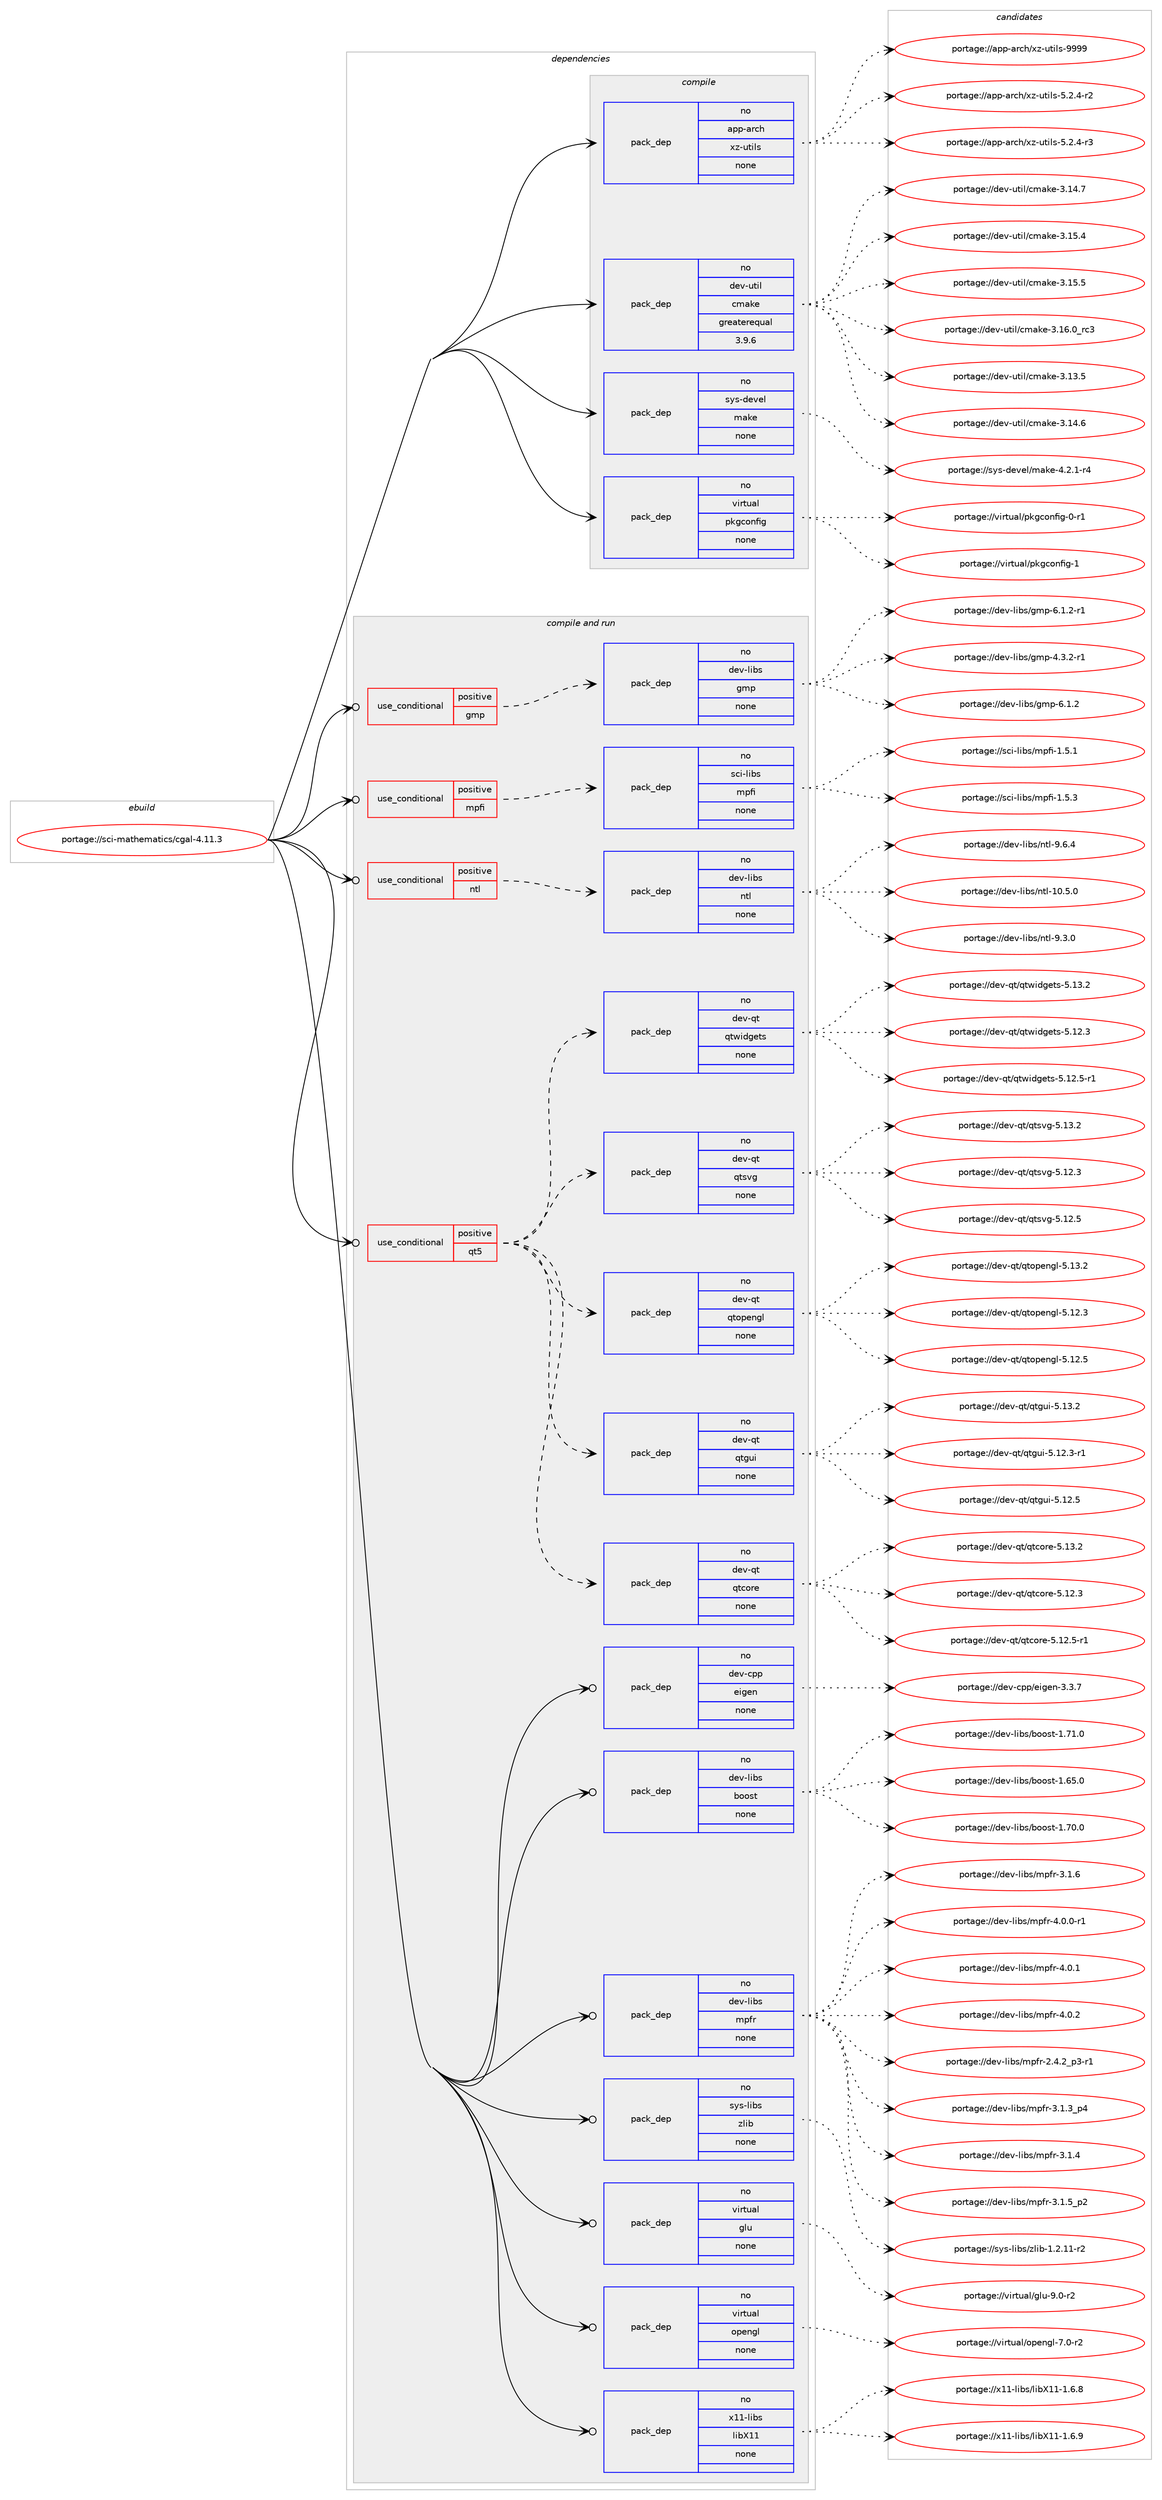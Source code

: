 digraph prolog {

# *************
# Graph options
# *************

newrank=true;
concentrate=true;
compound=true;
graph [rankdir=LR,fontname=Helvetica,fontsize=10,ranksep=1.5];#, ranksep=2.5, nodesep=0.2];
edge  [arrowhead=vee];
node  [fontname=Helvetica,fontsize=10];

# **********
# The ebuild
# **********

subgraph cluster_leftcol {
color=gray;
rank=same;
label=<<i>ebuild</i>>;
id [label="portage://sci-mathematics/cgal-4.11.3", color=red, width=4, href="../sci-mathematics/cgal-4.11.3.svg"];
}

# ****************
# The dependencies
# ****************

subgraph cluster_midcol {
color=gray;
label=<<i>dependencies</i>>;
subgraph cluster_compile {
fillcolor="#eeeeee";
style=filled;
label=<<i>compile</i>>;
subgraph pack289778 {
dependency393961 [label=<<TABLE BORDER="0" CELLBORDER="1" CELLSPACING="0" CELLPADDING="4" WIDTH="220"><TR><TD ROWSPAN="6" CELLPADDING="30">pack_dep</TD></TR><TR><TD WIDTH="110">no</TD></TR><TR><TD>app-arch</TD></TR><TR><TD>xz-utils</TD></TR><TR><TD>none</TD></TR><TR><TD></TD></TR></TABLE>>, shape=none, color=blue];
}
id:e -> dependency393961:w [weight=20,style="solid",arrowhead="vee"];
subgraph pack289779 {
dependency393962 [label=<<TABLE BORDER="0" CELLBORDER="1" CELLSPACING="0" CELLPADDING="4" WIDTH="220"><TR><TD ROWSPAN="6" CELLPADDING="30">pack_dep</TD></TR><TR><TD WIDTH="110">no</TD></TR><TR><TD>dev-util</TD></TR><TR><TD>cmake</TD></TR><TR><TD>greaterequal</TD></TR><TR><TD>3.9.6</TD></TR></TABLE>>, shape=none, color=blue];
}
id:e -> dependency393962:w [weight=20,style="solid",arrowhead="vee"];
subgraph pack289780 {
dependency393963 [label=<<TABLE BORDER="0" CELLBORDER="1" CELLSPACING="0" CELLPADDING="4" WIDTH="220"><TR><TD ROWSPAN="6" CELLPADDING="30">pack_dep</TD></TR><TR><TD WIDTH="110">no</TD></TR><TR><TD>sys-devel</TD></TR><TR><TD>make</TD></TR><TR><TD>none</TD></TR><TR><TD></TD></TR></TABLE>>, shape=none, color=blue];
}
id:e -> dependency393963:w [weight=20,style="solid",arrowhead="vee"];
subgraph pack289781 {
dependency393964 [label=<<TABLE BORDER="0" CELLBORDER="1" CELLSPACING="0" CELLPADDING="4" WIDTH="220"><TR><TD ROWSPAN="6" CELLPADDING="30">pack_dep</TD></TR><TR><TD WIDTH="110">no</TD></TR><TR><TD>virtual</TD></TR><TR><TD>pkgconfig</TD></TR><TR><TD>none</TD></TR><TR><TD></TD></TR></TABLE>>, shape=none, color=blue];
}
id:e -> dependency393964:w [weight=20,style="solid",arrowhead="vee"];
}
subgraph cluster_compileandrun {
fillcolor="#eeeeee";
style=filled;
label=<<i>compile and run</i>>;
subgraph cond97489 {
dependency393965 [label=<<TABLE BORDER="0" CELLBORDER="1" CELLSPACING="0" CELLPADDING="4"><TR><TD ROWSPAN="3" CELLPADDING="10">use_conditional</TD></TR><TR><TD>positive</TD></TR><TR><TD>gmp</TD></TR></TABLE>>, shape=none, color=red];
subgraph pack289782 {
dependency393966 [label=<<TABLE BORDER="0" CELLBORDER="1" CELLSPACING="0" CELLPADDING="4" WIDTH="220"><TR><TD ROWSPAN="6" CELLPADDING="30">pack_dep</TD></TR><TR><TD WIDTH="110">no</TD></TR><TR><TD>dev-libs</TD></TR><TR><TD>gmp</TD></TR><TR><TD>none</TD></TR><TR><TD></TD></TR></TABLE>>, shape=none, color=blue];
}
dependency393965:e -> dependency393966:w [weight=20,style="dashed",arrowhead="vee"];
}
id:e -> dependency393965:w [weight=20,style="solid",arrowhead="odotvee"];
subgraph cond97490 {
dependency393967 [label=<<TABLE BORDER="0" CELLBORDER="1" CELLSPACING="0" CELLPADDING="4"><TR><TD ROWSPAN="3" CELLPADDING="10">use_conditional</TD></TR><TR><TD>positive</TD></TR><TR><TD>mpfi</TD></TR></TABLE>>, shape=none, color=red];
subgraph pack289783 {
dependency393968 [label=<<TABLE BORDER="0" CELLBORDER="1" CELLSPACING="0" CELLPADDING="4" WIDTH="220"><TR><TD ROWSPAN="6" CELLPADDING="30">pack_dep</TD></TR><TR><TD WIDTH="110">no</TD></TR><TR><TD>sci-libs</TD></TR><TR><TD>mpfi</TD></TR><TR><TD>none</TD></TR><TR><TD></TD></TR></TABLE>>, shape=none, color=blue];
}
dependency393967:e -> dependency393968:w [weight=20,style="dashed",arrowhead="vee"];
}
id:e -> dependency393967:w [weight=20,style="solid",arrowhead="odotvee"];
subgraph cond97491 {
dependency393969 [label=<<TABLE BORDER="0" CELLBORDER="1" CELLSPACING="0" CELLPADDING="4"><TR><TD ROWSPAN="3" CELLPADDING="10">use_conditional</TD></TR><TR><TD>positive</TD></TR><TR><TD>ntl</TD></TR></TABLE>>, shape=none, color=red];
subgraph pack289784 {
dependency393970 [label=<<TABLE BORDER="0" CELLBORDER="1" CELLSPACING="0" CELLPADDING="4" WIDTH="220"><TR><TD ROWSPAN="6" CELLPADDING="30">pack_dep</TD></TR><TR><TD WIDTH="110">no</TD></TR><TR><TD>dev-libs</TD></TR><TR><TD>ntl</TD></TR><TR><TD>none</TD></TR><TR><TD></TD></TR></TABLE>>, shape=none, color=blue];
}
dependency393969:e -> dependency393970:w [weight=20,style="dashed",arrowhead="vee"];
}
id:e -> dependency393969:w [weight=20,style="solid",arrowhead="odotvee"];
subgraph cond97492 {
dependency393971 [label=<<TABLE BORDER="0" CELLBORDER="1" CELLSPACING="0" CELLPADDING="4"><TR><TD ROWSPAN="3" CELLPADDING="10">use_conditional</TD></TR><TR><TD>positive</TD></TR><TR><TD>qt5</TD></TR></TABLE>>, shape=none, color=red];
subgraph pack289785 {
dependency393972 [label=<<TABLE BORDER="0" CELLBORDER="1" CELLSPACING="0" CELLPADDING="4" WIDTH="220"><TR><TD ROWSPAN="6" CELLPADDING="30">pack_dep</TD></TR><TR><TD WIDTH="110">no</TD></TR><TR><TD>dev-qt</TD></TR><TR><TD>qtcore</TD></TR><TR><TD>none</TD></TR><TR><TD></TD></TR></TABLE>>, shape=none, color=blue];
}
dependency393971:e -> dependency393972:w [weight=20,style="dashed",arrowhead="vee"];
subgraph pack289786 {
dependency393973 [label=<<TABLE BORDER="0" CELLBORDER="1" CELLSPACING="0" CELLPADDING="4" WIDTH="220"><TR><TD ROWSPAN="6" CELLPADDING="30">pack_dep</TD></TR><TR><TD WIDTH="110">no</TD></TR><TR><TD>dev-qt</TD></TR><TR><TD>qtgui</TD></TR><TR><TD>none</TD></TR><TR><TD></TD></TR></TABLE>>, shape=none, color=blue];
}
dependency393971:e -> dependency393973:w [weight=20,style="dashed",arrowhead="vee"];
subgraph pack289787 {
dependency393974 [label=<<TABLE BORDER="0" CELLBORDER="1" CELLSPACING="0" CELLPADDING="4" WIDTH="220"><TR><TD ROWSPAN="6" CELLPADDING="30">pack_dep</TD></TR><TR><TD WIDTH="110">no</TD></TR><TR><TD>dev-qt</TD></TR><TR><TD>qtopengl</TD></TR><TR><TD>none</TD></TR><TR><TD></TD></TR></TABLE>>, shape=none, color=blue];
}
dependency393971:e -> dependency393974:w [weight=20,style="dashed",arrowhead="vee"];
subgraph pack289788 {
dependency393975 [label=<<TABLE BORDER="0" CELLBORDER="1" CELLSPACING="0" CELLPADDING="4" WIDTH="220"><TR><TD ROWSPAN="6" CELLPADDING="30">pack_dep</TD></TR><TR><TD WIDTH="110">no</TD></TR><TR><TD>dev-qt</TD></TR><TR><TD>qtsvg</TD></TR><TR><TD>none</TD></TR><TR><TD></TD></TR></TABLE>>, shape=none, color=blue];
}
dependency393971:e -> dependency393975:w [weight=20,style="dashed",arrowhead="vee"];
subgraph pack289789 {
dependency393976 [label=<<TABLE BORDER="0" CELLBORDER="1" CELLSPACING="0" CELLPADDING="4" WIDTH="220"><TR><TD ROWSPAN="6" CELLPADDING="30">pack_dep</TD></TR><TR><TD WIDTH="110">no</TD></TR><TR><TD>dev-qt</TD></TR><TR><TD>qtwidgets</TD></TR><TR><TD>none</TD></TR><TR><TD></TD></TR></TABLE>>, shape=none, color=blue];
}
dependency393971:e -> dependency393976:w [weight=20,style="dashed",arrowhead="vee"];
}
id:e -> dependency393971:w [weight=20,style="solid",arrowhead="odotvee"];
subgraph pack289790 {
dependency393977 [label=<<TABLE BORDER="0" CELLBORDER="1" CELLSPACING="0" CELLPADDING="4" WIDTH="220"><TR><TD ROWSPAN="6" CELLPADDING="30">pack_dep</TD></TR><TR><TD WIDTH="110">no</TD></TR><TR><TD>dev-cpp</TD></TR><TR><TD>eigen</TD></TR><TR><TD>none</TD></TR><TR><TD></TD></TR></TABLE>>, shape=none, color=blue];
}
id:e -> dependency393977:w [weight=20,style="solid",arrowhead="odotvee"];
subgraph pack289791 {
dependency393978 [label=<<TABLE BORDER="0" CELLBORDER="1" CELLSPACING="0" CELLPADDING="4" WIDTH="220"><TR><TD ROWSPAN="6" CELLPADDING="30">pack_dep</TD></TR><TR><TD WIDTH="110">no</TD></TR><TR><TD>dev-libs</TD></TR><TR><TD>boost</TD></TR><TR><TD>none</TD></TR><TR><TD></TD></TR></TABLE>>, shape=none, color=blue];
}
id:e -> dependency393978:w [weight=20,style="solid",arrowhead="odotvee"];
subgraph pack289792 {
dependency393979 [label=<<TABLE BORDER="0" CELLBORDER="1" CELLSPACING="0" CELLPADDING="4" WIDTH="220"><TR><TD ROWSPAN="6" CELLPADDING="30">pack_dep</TD></TR><TR><TD WIDTH="110">no</TD></TR><TR><TD>dev-libs</TD></TR><TR><TD>mpfr</TD></TR><TR><TD>none</TD></TR><TR><TD></TD></TR></TABLE>>, shape=none, color=blue];
}
id:e -> dependency393979:w [weight=20,style="solid",arrowhead="odotvee"];
subgraph pack289793 {
dependency393980 [label=<<TABLE BORDER="0" CELLBORDER="1" CELLSPACING="0" CELLPADDING="4" WIDTH="220"><TR><TD ROWSPAN="6" CELLPADDING="30">pack_dep</TD></TR><TR><TD WIDTH="110">no</TD></TR><TR><TD>sys-libs</TD></TR><TR><TD>zlib</TD></TR><TR><TD>none</TD></TR><TR><TD></TD></TR></TABLE>>, shape=none, color=blue];
}
id:e -> dependency393980:w [weight=20,style="solid",arrowhead="odotvee"];
subgraph pack289794 {
dependency393981 [label=<<TABLE BORDER="0" CELLBORDER="1" CELLSPACING="0" CELLPADDING="4" WIDTH="220"><TR><TD ROWSPAN="6" CELLPADDING="30">pack_dep</TD></TR><TR><TD WIDTH="110">no</TD></TR><TR><TD>virtual</TD></TR><TR><TD>glu</TD></TR><TR><TD>none</TD></TR><TR><TD></TD></TR></TABLE>>, shape=none, color=blue];
}
id:e -> dependency393981:w [weight=20,style="solid",arrowhead="odotvee"];
subgraph pack289795 {
dependency393982 [label=<<TABLE BORDER="0" CELLBORDER="1" CELLSPACING="0" CELLPADDING="4" WIDTH="220"><TR><TD ROWSPAN="6" CELLPADDING="30">pack_dep</TD></TR><TR><TD WIDTH="110">no</TD></TR><TR><TD>virtual</TD></TR><TR><TD>opengl</TD></TR><TR><TD>none</TD></TR><TR><TD></TD></TR></TABLE>>, shape=none, color=blue];
}
id:e -> dependency393982:w [weight=20,style="solid",arrowhead="odotvee"];
subgraph pack289796 {
dependency393983 [label=<<TABLE BORDER="0" CELLBORDER="1" CELLSPACING="0" CELLPADDING="4" WIDTH="220"><TR><TD ROWSPAN="6" CELLPADDING="30">pack_dep</TD></TR><TR><TD WIDTH="110">no</TD></TR><TR><TD>x11-libs</TD></TR><TR><TD>libX11</TD></TR><TR><TD>none</TD></TR><TR><TD></TD></TR></TABLE>>, shape=none, color=blue];
}
id:e -> dependency393983:w [weight=20,style="solid",arrowhead="odotvee"];
}
subgraph cluster_run {
fillcolor="#eeeeee";
style=filled;
label=<<i>run</i>>;
}
}

# **************
# The candidates
# **************

subgraph cluster_choices {
rank=same;
color=gray;
label=<<i>candidates</i>>;

subgraph choice289778 {
color=black;
nodesep=1;
choiceportage9711211245971149910447120122451171161051081154553465046524511450 [label="portage://app-arch/xz-utils-5.2.4-r2", color=red, width=4,href="../app-arch/xz-utils-5.2.4-r2.svg"];
choiceportage9711211245971149910447120122451171161051081154553465046524511451 [label="portage://app-arch/xz-utils-5.2.4-r3", color=red, width=4,href="../app-arch/xz-utils-5.2.4-r3.svg"];
choiceportage9711211245971149910447120122451171161051081154557575757 [label="portage://app-arch/xz-utils-9999", color=red, width=4,href="../app-arch/xz-utils-9999.svg"];
dependency393961:e -> choiceportage9711211245971149910447120122451171161051081154553465046524511450:w [style=dotted,weight="100"];
dependency393961:e -> choiceportage9711211245971149910447120122451171161051081154553465046524511451:w [style=dotted,weight="100"];
dependency393961:e -> choiceportage9711211245971149910447120122451171161051081154557575757:w [style=dotted,weight="100"];
}
subgraph choice289779 {
color=black;
nodesep=1;
choiceportage1001011184511711610510847991099710710145514649514653 [label="portage://dev-util/cmake-3.13.5", color=red, width=4,href="../dev-util/cmake-3.13.5.svg"];
choiceportage1001011184511711610510847991099710710145514649524654 [label="portage://dev-util/cmake-3.14.6", color=red, width=4,href="../dev-util/cmake-3.14.6.svg"];
choiceportage1001011184511711610510847991099710710145514649524655 [label="portage://dev-util/cmake-3.14.7", color=red, width=4,href="../dev-util/cmake-3.14.7.svg"];
choiceportage1001011184511711610510847991099710710145514649534652 [label="portage://dev-util/cmake-3.15.4", color=red, width=4,href="../dev-util/cmake-3.15.4.svg"];
choiceportage1001011184511711610510847991099710710145514649534653 [label="portage://dev-util/cmake-3.15.5", color=red, width=4,href="../dev-util/cmake-3.15.5.svg"];
choiceportage1001011184511711610510847991099710710145514649544648951149951 [label="portage://dev-util/cmake-3.16.0_rc3", color=red, width=4,href="../dev-util/cmake-3.16.0_rc3.svg"];
dependency393962:e -> choiceportage1001011184511711610510847991099710710145514649514653:w [style=dotted,weight="100"];
dependency393962:e -> choiceportage1001011184511711610510847991099710710145514649524654:w [style=dotted,weight="100"];
dependency393962:e -> choiceportage1001011184511711610510847991099710710145514649524655:w [style=dotted,weight="100"];
dependency393962:e -> choiceportage1001011184511711610510847991099710710145514649534652:w [style=dotted,weight="100"];
dependency393962:e -> choiceportage1001011184511711610510847991099710710145514649534653:w [style=dotted,weight="100"];
dependency393962:e -> choiceportage1001011184511711610510847991099710710145514649544648951149951:w [style=dotted,weight="100"];
}
subgraph choice289780 {
color=black;
nodesep=1;
choiceportage1151211154510010111810110847109971071014552465046494511452 [label="portage://sys-devel/make-4.2.1-r4", color=red, width=4,href="../sys-devel/make-4.2.1-r4.svg"];
dependency393963:e -> choiceportage1151211154510010111810110847109971071014552465046494511452:w [style=dotted,weight="100"];
}
subgraph choice289781 {
color=black;
nodesep=1;
choiceportage11810511411611797108471121071039911111010210510345484511449 [label="portage://virtual/pkgconfig-0-r1", color=red, width=4,href="../virtual/pkgconfig-0-r1.svg"];
choiceportage1181051141161179710847112107103991111101021051034549 [label="portage://virtual/pkgconfig-1", color=red, width=4,href="../virtual/pkgconfig-1.svg"];
dependency393964:e -> choiceportage11810511411611797108471121071039911111010210510345484511449:w [style=dotted,weight="100"];
dependency393964:e -> choiceportage1181051141161179710847112107103991111101021051034549:w [style=dotted,weight="100"];
}
subgraph choice289782 {
color=black;
nodesep=1;
choiceportage1001011184510810598115471031091124552465146504511449 [label="portage://dev-libs/gmp-4.3.2-r1", color=red, width=4,href="../dev-libs/gmp-4.3.2-r1.svg"];
choiceportage100101118451081059811547103109112455446494650 [label="portage://dev-libs/gmp-6.1.2", color=red, width=4,href="../dev-libs/gmp-6.1.2.svg"];
choiceportage1001011184510810598115471031091124554464946504511449 [label="portage://dev-libs/gmp-6.1.2-r1", color=red, width=4,href="../dev-libs/gmp-6.1.2-r1.svg"];
dependency393966:e -> choiceportage1001011184510810598115471031091124552465146504511449:w [style=dotted,weight="100"];
dependency393966:e -> choiceportage100101118451081059811547103109112455446494650:w [style=dotted,weight="100"];
dependency393966:e -> choiceportage1001011184510810598115471031091124554464946504511449:w [style=dotted,weight="100"];
}
subgraph choice289783 {
color=black;
nodesep=1;
choiceportage11599105451081059811547109112102105454946534649 [label="portage://sci-libs/mpfi-1.5.1", color=red, width=4,href="../sci-libs/mpfi-1.5.1.svg"];
choiceportage11599105451081059811547109112102105454946534651 [label="portage://sci-libs/mpfi-1.5.3", color=red, width=4,href="../sci-libs/mpfi-1.5.3.svg"];
dependency393968:e -> choiceportage11599105451081059811547109112102105454946534649:w [style=dotted,weight="100"];
dependency393968:e -> choiceportage11599105451081059811547109112102105454946534651:w [style=dotted,weight="100"];
}
subgraph choice289784 {
color=black;
nodesep=1;
choiceportage10010111845108105981154711011610845494846534648 [label="portage://dev-libs/ntl-10.5.0", color=red, width=4,href="../dev-libs/ntl-10.5.0.svg"];
choiceportage100101118451081059811547110116108455746514648 [label="portage://dev-libs/ntl-9.3.0", color=red, width=4,href="../dev-libs/ntl-9.3.0.svg"];
choiceportage100101118451081059811547110116108455746544652 [label="portage://dev-libs/ntl-9.6.4", color=red, width=4,href="../dev-libs/ntl-9.6.4.svg"];
dependency393970:e -> choiceportage10010111845108105981154711011610845494846534648:w [style=dotted,weight="100"];
dependency393970:e -> choiceportage100101118451081059811547110116108455746514648:w [style=dotted,weight="100"];
dependency393970:e -> choiceportage100101118451081059811547110116108455746544652:w [style=dotted,weight="100"];
}
subgraph choice289785 {
color=black;
nodesep=1;
choiceportage10010111845113116471131169911111410145534649504651 [label="portage://dev-qt/qtcore-5.12.3", color=red, width=4,href="../dev-qt/qtcore-5.12.3.svg"];
choiceportage100101118451131164711311699111114101455346495046534511449 [label="portage://dev-qt/qtcore-5.12.5-r1", color=red, width=4,href="../dev-qt/qtcore-5.12.5-r1.svg"];
choiceportage10010111845113116471131169911111410145534649514650 [label="portage://dev-qt/qtcore-5.13.2", color=red, width=4,href="../dev-qt/qtcore-5.13.2.svg"];
dependency393972:e -> choiceportage10010111845113116471131169911111410145534649504651:w [style=dotted,weight="100"];
dependency393972:e -> choiceportage100101118451131164711311699111114101455346495046534511449:w [style=dotted,weight="100"];
dependency393972:e -> choiceportage10010111845113116471131169911111410145534649514650:w [style=dotted,weight="100"];
}
subgraph choice289786 {
color=black;
nodesep=1;
choiceportage1001011184511311647113116103117105455346495046514511449 [label="portage://dev-qt/qtgui-5.12.3-r1", color=red, width=4,href="../dev-qt/qtgui-5.12.3-r1.svg"];
choiceportage100101118451131164711311610311710545534649504653 [label="portage://dev-qt/qtgui-5.12.5", color=red, width=4,href="../dev-qt/qtgui-5.12.5.svg"];
choiceportage100101118451131164711311610311710545534649514650 [label="portage://dev-qt/qtgui-5.13.2", color=red, width=4,href="../dev-qt/qtgui-5.13.2.svg"];
dependency393973:e -> choiceportage1001011184511311647113116103117105455346495046514511449:w [style=dotted,weight="100"];
dependency393973:e -> choiceportage100101118451131164711311610311710545534649504653:w [style=dotted,weight="100"];
dependency393973:e -> choiceportage100101118451131164711311610311710545534649514650:w [style=dotted,weight="100"];
}
subgraph choice289787 {
color=black;
nodesep=1;
choiceportage100101118451131164711311611111210111010310845534649504651 [label="portage://dev-qt/qtopengl-5.12.3", color=red, width=4,href="../dev-qt/qtopengl-5.12.3.svg"];
choiceportage100101118451131164711311611111210111010310845534649504653 [label="portage://dev-qt/qtopengl-5.12.5", color=red, width=4,href="../dev-qt/qtopengl-5.12.5.svg"];
choiceportage100101118451131164711311611111210111010310845534649514650 [label="portage://dev-qt/qtopengl-5.13.2", color=red, width=4,href="../dev-qt/qtopengl-5.13.2.svg"];
dependency393974:e -> choiceportage100101118451131164711311611111210111010310845534649504651:w [style=dotted,weight="100"];
dependency393974:e -> choiceportage100101118451131164711311611111210111010310845534649504653:w [style=dotted,weight="100"];
dependency393974:e -> choiceportage100101118451131164711311611111210111010310845534649514650:w [style=dotted,weight="100"];
}
subgraph choice289788 {
color=black;
nodesep=1;
choiceportage100101118451131164711311611511810345534649504651 [label="portage://dev-qt/qtsvg-5.12.3", color=red, width=4,href="../dev-qt/qtsvg-5.12.3.svg"];
choiceportage100101118451131164711311611511810345534649504653 [label="portage://dev-qt/qtsvg-5.12.5", color=red, width=4,href="../dev-qt/qtsvg-5.12.5.svg"];
choiceportage100101118451131164711311611511810345534649514650 [label="portage://dev-qt/qtsvg-5.13.2", color=red, width=4,href="../dev-qt/qtsvg-5.13.2.svg"];
dependency393975:e -> choiceportage100101118451131164711311611511810345534649504651:w [style=dotted,weight="100"];
dependency393975:e -> choiceportage100101118451131164711311611511810345534649504653:w [style=dotted,weight="100"];
dependency393975:e -> choiceportage100101118451131164711311611511810345534649514650:w [style=dotted,weight="100"];
}
subgraph choice289789 {
color=black;
nodesep=1;
choiceportage100101118451131164711311611910510010310111611545534649504651 [label="portage://dev-qt/qtwidgets-5.12.3", color=red, width=4,href="../dev-qt/qtwidgets-5.12.3.svg"];
choiceportage1001011184511311647113116119105100103101116115455346495046534511449 [label="portage://dev-qt/qtwidgets-5.12.5-r1", color=red, width=4,href="../dev-qt/qtwidgets-5.12.5-r1.svg"];
choiceportage100101118451131164711311611910510010310111611545534649514650 [label="portage://dev-qt/qtwidgets-5.13.2", color=red, width=4,href="../dev-qt/qtwidgets-5.13.2.svg"];
dependency393976:e -> choiceportage100101118451131164711311611910510010310111611545534649504651:w [style=dotted,weight="100"];
dependency393976:e -> choiceportage1001011184511311647113116119105100103101116115455346495046534511449:w [style=dotted,weight="100"];
dependency393976:e -> choiceportage100101118451131164711311611910510010310111611545534649514650:w [style=dotted,weight="100"];
}
subgraph choice289790 {
color=black;
nodesep=1;
choiceportage100101118459911211247101105103101110455146514655 [label="portage://dev-cpp/eigen-3.3.7", color=red, width=4,href="../dev-cpp/eigen-3.3.7.svg"];
dependency393977:e -> choiceportage100101118459911211247101105103101110455146514655:w [style=dotted,weight="100"];
}
subgraph choice289791 {
color=black;
nodesep=1;
choiceportage1001011184510810598115479811111111511645494654534648 [label="portage://dev-libs/boost-1.65.0", color=red, width=4,href="../dev-libs/boost-1.65.0.svg"];
choiceportage1001011184510810598115479811111111511645494655484648 [label="portage://dev-libs/boost-1.70.0", color=red, width=4,href="../dev-libs/boost-1.70.0.svg"];
choiceportage1001011184510810598115479811111111511645494655494648 [label="portage://dev-libs/boost-1.71.0", color=red, width=4,href="../dev-libs/boost-1.71.0.svg"];
dependency393978:e -> choiceportage1001011184510810598115479811111111511645494654534648:w [style=dotted,weight="100"];
dependency393978:e -> choiceportage1001011184510810598115479811111111511645494655484648:w [style=dotted,weight="100"];
dependency393978:e -> choiceportage1001011184510810598115479811111111511645494655494648:w [style=dotted,weight="100"];
}
subgraph choice289792 {
color=black;
nodesep=1;
choiceportage10010111845108105981154710911210211445504652465095112514511449 [label="portage://dev-libs/mpfr-2.4.2_p3-r1", color=red, width=4,href="../dev-libs/mpfr-2.4.2_p3-r1.svg"];
choiceportage1001011184510810598115471091121021144551464946519511252 [label="portage://dev-libs/mpfr-3.1.3_p4", color=red, width=4,href="../dev-libs/mpfr-3.1.3_p4.svg"];
choiceportage100101118451081059811547109112102114455146494652 [label="portage://dev-libs/mpfr-3.1.4", color=red, width=4,href="../dev-libs/mpfr-3.1.4.svg"];
choiceportage1001011184510810598115471091121021144551464946539511250 [label="portage://dev-libs/mpfr-3.1.5_p2", color=red, width=4,href="../dev-libs/mpfr-3.1.5_p2.svg"];
choiceportage100101118451081059811547109112102114455146494654 [label="portage://dev-libs/mpfr-3.1.6", color=red, width=4,href="../dev-libs/mpfr-3.1.6.svg"];
choiceportage1001011184510810598115471091121021144552464846484511449 [label="portage://dev-libs/mpfr-4.0.0-r1", color=red, width=4,href="../dev-libs/mpfr-4.0.0-r1.svg"];
choiceportage100101118451081059811547109112102114455246484649 [label="portage://dev-libs/mpfr-4.0.1", color=red, width=4,href="../dev-libs/mpfr-4.0.1.svg"];
choiceportage100101118451081059811547109112102114455246484650 [label="portage://dev-libs/mpfr-4.0.2", color=red, width=4,href="../dev-libs/mpfr-4.0.2.svg"];
dependency393979:e -> choiceportage10010111845108105981154710911210211445504652465095112514511449:w [style=dotted,weight="100"];
dependency393979:e -> choiceportage1001011184510810598115471091121021144551464946519511252:w [style=dotted,weight="100"];
dependency393979:e -> choiceportage100101118451081059811547109112102114455146494652:w [style=dotted,weight="100"];
dependency393979:e -> choiceportage1001011184510810598115471091121021144551464946539511250:w [style=dotted,weight="100"];
dependency393979:e -> choiceportage100101118451081059811547109112102114455146494654:w [style=dotted,weight="100"];
dependency393979:e -> choiceportage1001011184510810598115471091121021144552464846484511449:w [style=dotted,weight="100"];
dependency393979:e -> choiceportage100101118451081059811547109112102114455246484649:w [style=dotted,weight="100"];
dependency393979:e -> choiceportage100101118451081059811547109112102114455246484650:w [style=dotted,weight="100"];
}
subgraph choice289793 {
color=black;
nodesep=1;
choiceportage11512111545108105981154712210810598454946504649494511450 [label="portage://sys-libs/zlib-1.2.11-r2", color=red, width=4,href="../sys-libs/zlib-1.2.11-r2.svg"];
dependency393980:e -> choiceportage11512111545108105981154712210810598454946504649494511450:w [style=dotted,weight="100"];
}
subgraph choice289794 {
color=black;
nodesep=1;
choiceportage1181051141161179710847103108117455746484511450 [label="portage://virtual/glu-9.0-r2", color=red, width=4,href="../virtual/glu-9.0-r2.svg"];
dependency393981:e -> choiceportage1181051141161179710847103108117455746484511450:w [style=dotted,weight="100"];
}
subgraph choice289795 {
color=black;
nodesep=1;
choiceportage1181051141161179710847111112101110103108455546484511450 [label="portage://virtual/opengl-7.0-r2", color=red, width=4,href="../virtual/opengl-7.0-r2.svg"];
dependency393982:e -> choiceportage1181051141161179710847111112101110103108455546484511450:w [style=dotted,weight="100"];
}
subgraph choice289796 {
color=black;
nodesep=1;
choiceportage120494945108105981154710810598884949454946544656 [label="portage://x11-libs/libX11-1.6.8", color=red, width=4,href="../x11-libs/libX11-1.6.8.svg"];
choiceportage120494945108105981154710810598884949454946544657 [label="portage://x11-libs/libX11-1.6.9", color=red, width=4,href="../x11-libs/libX11-1.6.9.svg"];
dependency393983:e -> choiceportage120494945108105981154710810598884949454946544656:w [style=dotted,weight="100"];
dependency393983:e -> choiceportage120494945108105981154710810598884949454946544657:w [style=dotted,weight="100"];
}
}

}
